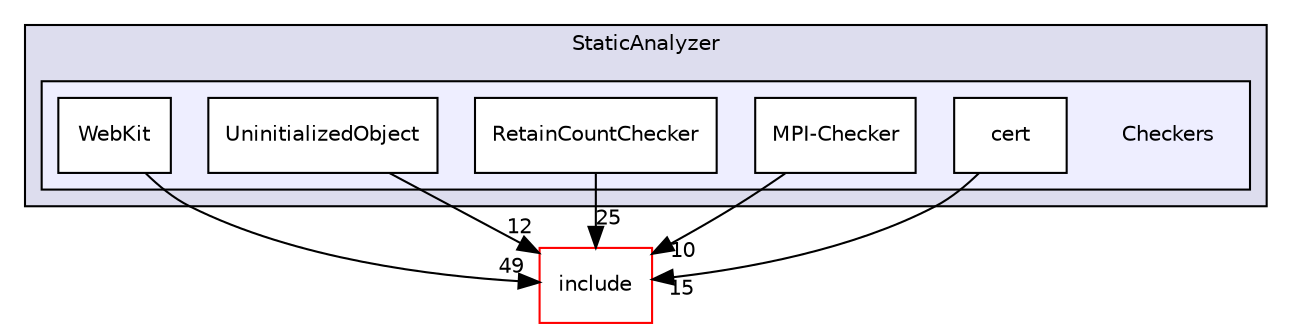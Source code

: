 digraph "lib/StaticAnalyzer/Checkers" {
  bgcolor=transparent;
  compound=true
  node [ fontsize="10", fontname="Helvetica"];
  edge [ labelfontsize="10", labelfontname="Helvetica"];
  subgraph clusterdir_5323669f7aaa7f9ff43db9a3c9e1bf2d {
    graph [ bgcolor="#ddddee", pencolor="black", label="StaticAnalyzer" fontname="Helvetica", fontsize="10", URL="dir_5323669f7aaa7f9ff43db9a3c9e1bf2d.html"]
  subgraph clusterdir_98a0d9a5a3820cce728a787f3e823141 {
    graph [ bgcolor="#eeeeff", pencolor="black", label="" URL="dir_98a0d9a5a3820cce728a787f3e823141.html"];
    dir_98a0d9a5a3820cce728a787f3e823141 [shape=plaintext label="Checkers"];
    dir_d1d25ba8fc982add70750cb57abc4d66 [shape=box label="cert" color="black" fillcolor="white" style="filled" URL="dir_d1d25ba8fc982add70750cb57abc4d66.html"];
    dir_f81d44cc1535ad38311c25d389ae66e2 [shape=box label="MPI-Checker" color="black" fillcolor="white" style="filled" URL="dir_f81d44cc1535ad38311c25d389ae66e2.html"];
    dir_95b749a368505ff2188966263112cf70 [shape=box label="RetainCountChecker" color="black" fillcolor="white" style="filled" URL="dir_95b749a368505ff2188966263112cf70.html"];
    dir_58af1e75971758c909925b07c45aa954 [shape=box label="UninitializedObject" color="black" fillcolor="white" style="filled" URL="dir_58af1e75971758c909925b07c45aa954.html"];
    dir_defd5cfe1adfe687c342f0b120107194 [shape=box label="WebKit" color="black" fillcolor="white" style="filled" URL="dir_defd5cfe1adfe687c342f0b120107194.html"];
  }
  }
  dir_d44c64559bbebec7f509842c48db8b23 [shape=box label="include" color="red" URL="dir_d44c64559bbebec7f509842c48db8b23.html"];
  dir_defd5cfe1adfe687c342f0b120107194->dir_d44c64559bbebec7f509842c48db8b23 [headlabel="49", labeldistance=1.5 headhref="dir_000119_000001.html"];
  dir_95b749a368505ff2188966263112cf70->dir_d44c64559bbebec7f509842c48db8b23 [headlabel="25", labeldistance=1.5 headhref="dir_000117_000001.html"];
  dir_f81d44cc1535ad38311c25d389ae66e2->dir_d44c64559bbebec7f509842c48db8b23 [headlabel="10", labeldistance=1.5 headhref="dir_000116_000001.html"];
  dir_58af1e75971758c909925b07c45aa954->dir_d44c64559bbebec7f509842c48db8b23 [headlabel="12", labeldistance=1.5 headhref="dir_000118_000001.html"];
  dir_d1d25ba8fc982add70750cb57abc4d66->dir_d44c64559bbebec7f509842c48db8b23 [headlabel="15", labeldistance=1.5 headhref="dir_000115_000001.html"];
}
